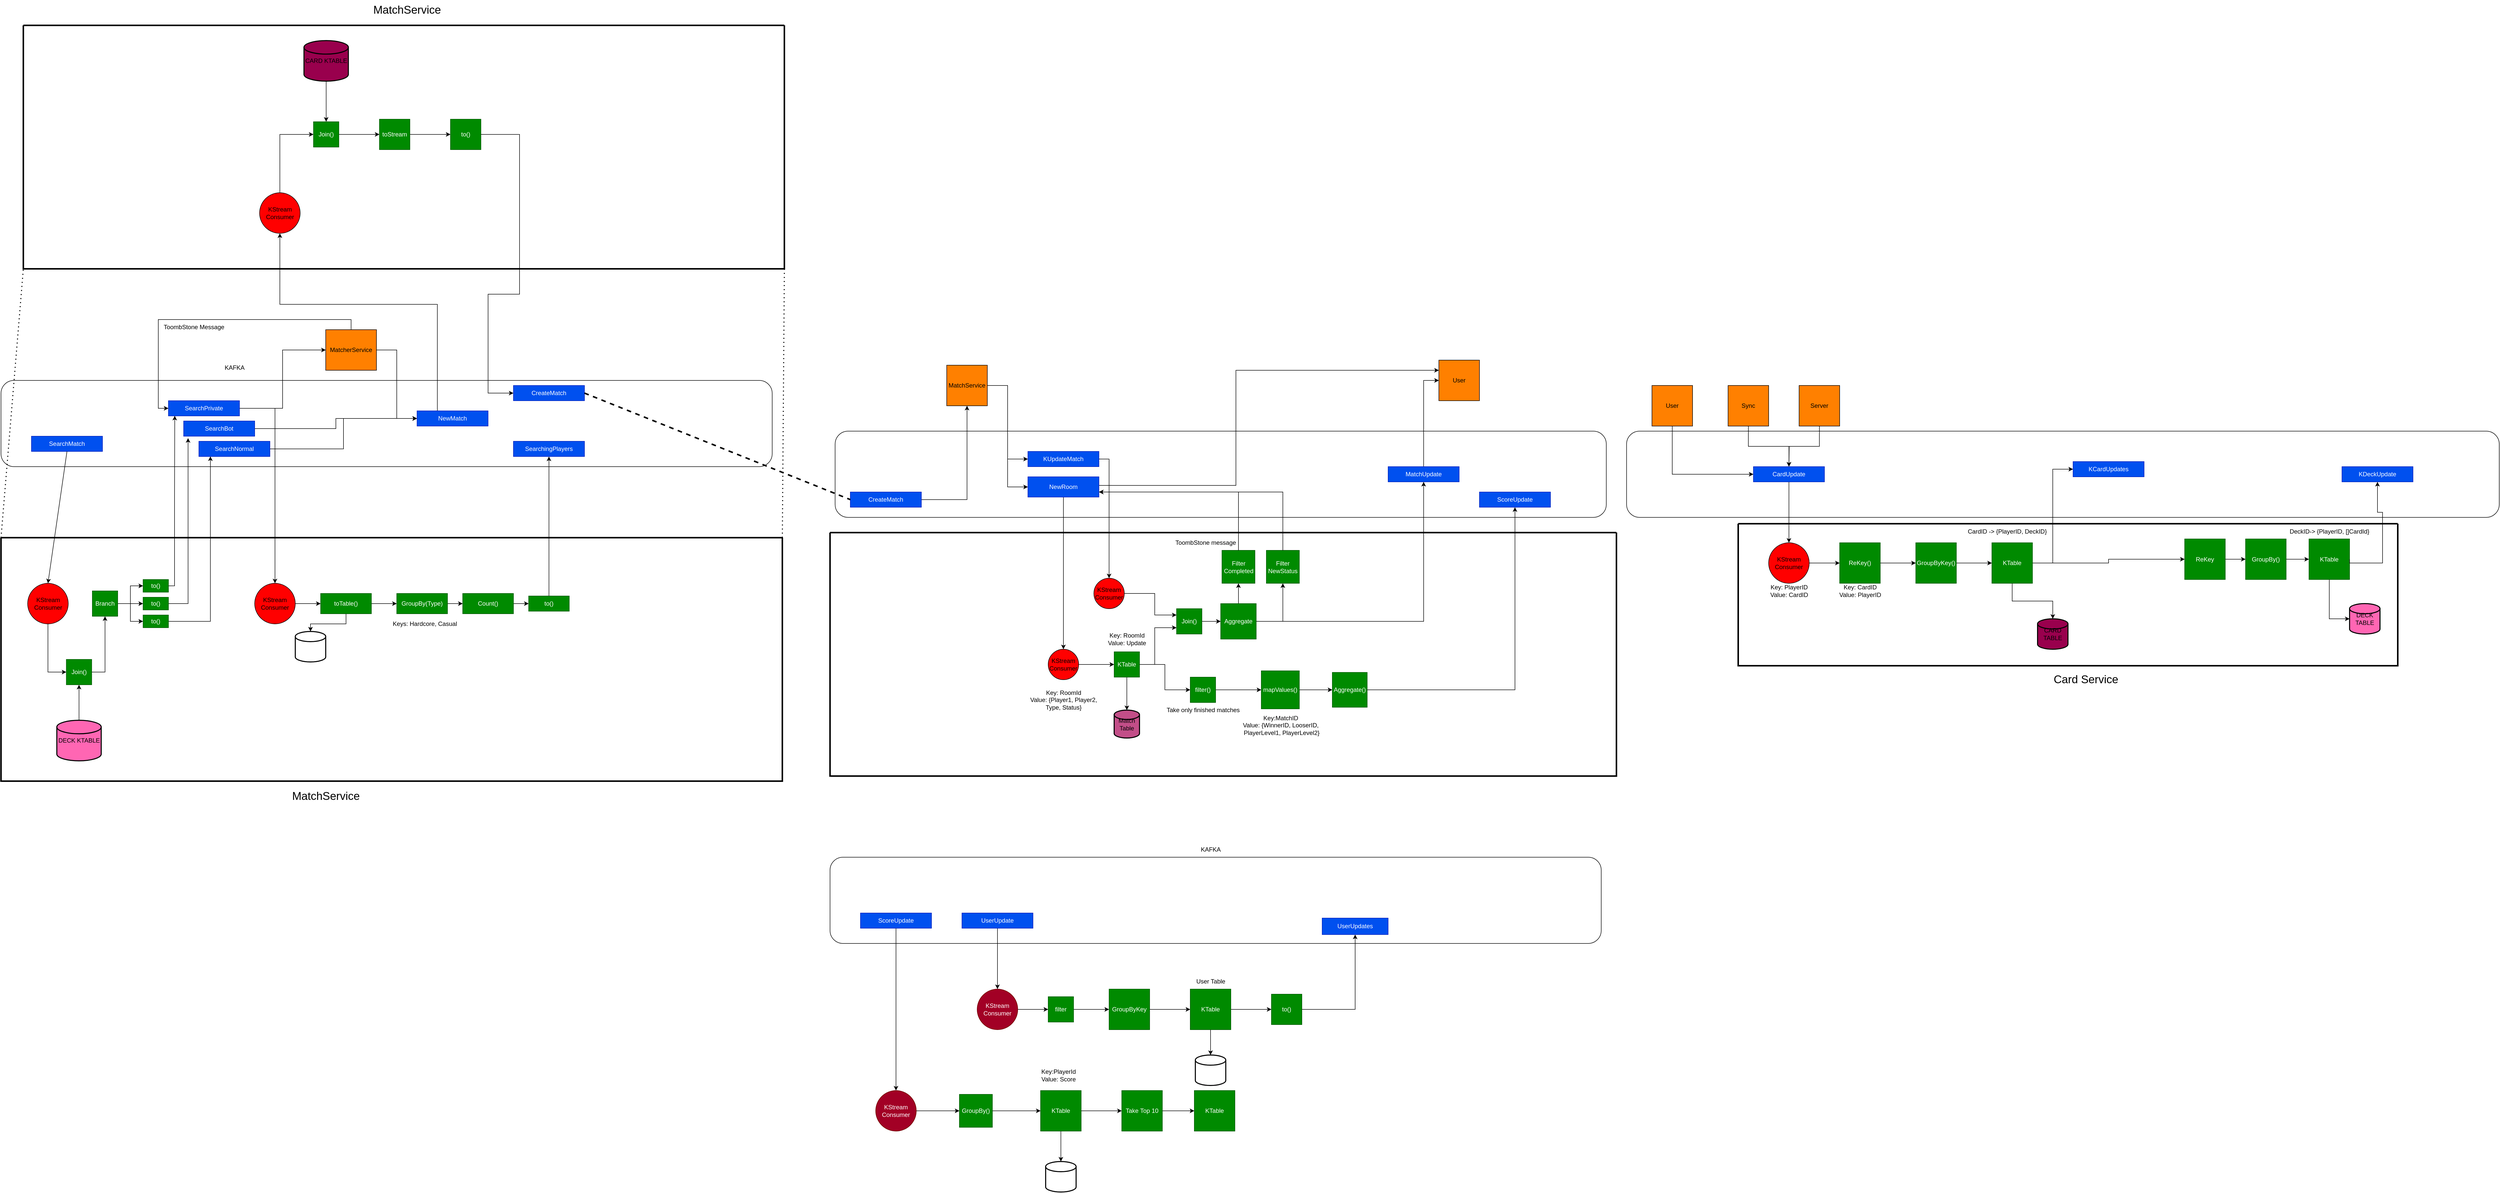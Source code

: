 <mxfile version="21.0.6" type="github">
  <diagram name="Pagina-1" id="jkMGYgcZss7tJJXc1dJc">
    <mxGraphModel dx="6271" dy="2682" grid="1" gridSize="10" guides="1" tooltips="1" connect="1" arrows="1" fold="1" page="1" pageScale="1" pageWidth="827" pageHeight="1169" math="0" shadow="0">
      <root>
        <mxCell id="0" />
        <mxCell id="1" parent="0" />
        <mxCell id="S80xQoVA_Cn7VEeKXndC-1" value="" style="rounded=1;whiteSpace=wrap;html=1;" vertex="1" parent="1">
          <mxGeometry x="-3194" y="30" width="1520" height="170" as="geometry" />
        </mxCell>
        <mxCell id="S80xQoVA_Cn7VEeKXndC-2" value="KAFKA" style="text;html=1;align=center;verticalAlign=middle;resizable=0;points=[];autosize=1;strokeColor=none;fillColor=none;" vertex="1" parent="1">
          <mxGeometry x="-2764" y="-10" width="60" height="30" as="geometry" />
        </mxCell>
        <mxCell id="S80xQoVA_Cn7VEeKXndC-200" style="edgeStyle=orthogonalEdgeStyle;rounded=0;orthogonalLoop=1;jettySize=auto;html=1;exitX=1;exitY=0.5;exitDx=0;exitDy=0;entryX=0;entryY=0.5;entryDx=0;entryDy=0;" edge="1" parent="1" source="S80xQoVA_Cn7VEeKXndC-3" target="S80xQoVA_Cn7VEeKXndC-198">
          <mxGeometry relative="1" as="geometry">
            <mxPoint x="-2414" y="120" as="targetPoint" />
          </mxGeometry>
        </mxCell>
        <mxCell id="S80xQoVA_Cn7VEeKXndC-3" value="SearchBot" style="rounded=0;whiteSpace=wrap;html=1;fillColor=#0050ef;fontColor=#ffffff;strokeColor=#001DBC;" vertex="1" parent="1">
          <mxGeometry x="-2834" y="110" width="140" height="30" as="geometry" />
        </mxCell>
        <mxCell id="S80xQoVA_Cn7VEeKXndC-185" style="edgeStyle=orthogonalEdgeStyle;rounded=0;orthogonalLoop=1;jettySize=auto;html=1;exitX=0.5;exitY=1;exitDx=0;exitDy=0;entryX=0;entryY=0.5;entryDx=0;entryDy=0;" edge="1" parent="1" source="S80xQoVA_Cn7VEeKXndC-5" target="S80xQoVA_Cn7VEeKXndC-184">
          <mxGeometry relative="1" as="geometry" />
        </mxCell>
        <mxCell id="S80xQoVA_Cn7VEeKXndC-5" value="KStream Consumer" style="ellipse;whiteSpace=wrap;html=1;aspect=fixed;fillColor=#FF0000;" vertex="1" parent="1">
          <mxGeometry x="-3141.5" y="430" width="80" height="80" as="geometry" />
        </mxCell>
        <mxCell id="S80xQoVA_Cn7VEeKXndC-20" style="edgeStyle=orthogonalEdgeStyle;rounded=0;orthogonalLoop=1;jettySize=auto;html=1;exitX=1;exitY=0.5;exitDx=0;exitDy=0;entryX=0;entryY=0.5;entryDx=0;entryDy=0;" edge="1" parent="1" source="S80xQoVA_Cn7VEeKXndC-7" target="S80xQoVA_Cn7VEeKXndC-18">
          <mxGeometry relative="1" as="geometry" />
        </mxCell>
        <mxCell id="S80xQoVA_Cn7VEeKXndC-21" style="edgeStyle=orthogonalEdgeStyle;rounded=0;orthogonalLoop=1;jettySize=auto;html=1;exitX=1;exitY=0.5;exitDx=0;exitDy=0;entryX=0;entryY=0.5;entryDx=0;entryDy=0;" edge="1" parent="1" source="S80xQoVA_Cn7VEeKXndC-7" target="S80xQoVA_Cn7VEeKXndC-19">
          <mxGeometry relative="1" as="geometry" />
        </mxCell>
        <mxCell id="S80xQoVA_Cn7VEeKXndC-22" style="edgeStyle=orthogonalEdgeStyle;rounded=0;orthogonalLoop=1;jettySize=auto;html=1;exitX=1;exitY=0.5;exitDx=0;exitDy=0;entryX=0;entryY=0.5;entryDx=0;entryDy=0;" edge="1" parent="1" source="S80xQoVA_Cn7VEeKXndC-7" target="S80xQoVA_Cn7VEeKXndC-16">
          <mxGeometry relative="1" as="geometry" />
        </mxCell>
        <mxCell id="S80xQoVA_Cn7VEeKXndC-7" value="Branch" style="whiteSpace=wrap;html=1;aspect=fixed;fillColor=#008a00;fontColor=#ffffff;strokeColor=#005700;" vertex="1" parent="1">
          <mxGeometry x="-3014" y="445" width="50" height="50" as="geometry" />
        </mxCell>
        <mxCell id="S80xQoVA_Cn7VEeKXndC-9" value="SearchMatch" style="rounded=0;whiteSpace=wrap;html=1;fillColor=#0050ef;fontColor=#ffffff;strokeColor=#001DBC;" vertex="1" parent="1">
          <mxGeometry x="-3134" y="140" width="140" height="30" as="geometry" />
        </mxCell>
        <mxCell id="S80xQoVA_Cn7VEeKXndC-28" style="edgeStyle=orthogonalEdgeStyle;rounded=0;orthogonalLoop=1;jettySize=auto;html=1;exitX=1;exitY=0.5;exitDx=0;exitDy=0;entryX=0.5;entryY=0;entryDx=0;entryDy=0;" edge="1" parent="1" source="S80xQoVA_Cn7VEeKXndC-11" target="S80xQoVA_Cn7VEeKXndC-27">
          <mxGeometry relative="1" as="geometry">
            <Array as="points">
              <mxPoint x="-2654" y="85" />
              <mxPoint x="-2654" y="415" />
            </Array>
          </mxGeometry>
        </mxCell>
        <mxCell id="S80xQoVA_Cn7VEeKXndC-35" style="edgeStyle=orthogonalEdgeStyle;rounded=0;orthogonalLoop=1;jettySize=auto;html=1;exitX=1;exitY=0.5;exitDx=0;exitDy=0;entryX=0;entryY=0.5;entryDx=0;entryDy=0;" edge="1" parent="1" source="S80xQoVA_Cn7VEeKXndC-11" target="S80xQoVA_Cn7VEeKXndC-34">
          <mxGeometry relative="1" as="geometry" />
        </mxCell>
        <mxCell id="S80xQoVA_Cn7VEeKXndC-11" value="SearchPrivate" style="rounded=0;whiteSpace=wrap;html=1;fillColor=#0050ef;fontColor=#ffffff;strokeColor=#001DBC;" vertex="1" parent="1">
          <mxGeometry x="-2864" y="70" width="140" height="30" as="geometry" />
        </mxCell>
        <mxCell id="S80xQoVA_Cn7VEeKXndC-13" value="" style="endArrow=classic;html=1;rounded=0;entryX=0.5;entryY=0;entryDx=0;entryDy=0;exitX=0.5;exitY=1;exitDx=0;exitDy=0;" edge="1" parent="1" source="S80xQoVA_Cn7VEeKXndC-9" target="S80xQoVA_Cn7VEeKXndC-5">
          <mxGeometry width="50" height="50" relative="1" as="geometry">
            <mxPoint x="-3184" y="320" as="sourcePoint" />
            <mxPoint x="-3134" y="270" as="targetPoint" />
          </mxGeometry>
        </mxCell>
        <mxCell id="S80xQoVA_Cn7VEeKXndC-26" style="edgeStyle=orthogonalEdgeStyle;rounded=0;orthogonalLoop=1;jettySize=auto;html=1;exitX=1;exitY=0.5;exitDx=0;exitDy=0;entryX=0.162;entryY=0.99;entryDx=0;entryDy=0;entryPerimeter=0;" edge="1" parent="1" source="S80xQoVA_Cn7VEeKXndC-16" target="S80xQoVA_Cn7VEeKXndC-23">
          <mxGeometry relative="1" as="geometry" />
        </mxCell>
        <mxCell id="S80xQoVA_Cn7VEeKXndC-16" value="to()" style="whiteSpace=wrap;html=1;fillColor=#008a00;fontColor=#ffffff;strokeColor=#005700;" vertex="1" parent="1">
          <mxGeometry x="-2914" y="492.5" width="50" height="25" as="geometry" />
        </mxCell>
        <mxCell id="S80xQoVA_Cn7VEeKXndC-25" style="edgeStyle=orthogonalEdgeStyle;rounded=0;orthogonalLoop=1;jettySize=auto;html=1;exitX=1;exitY=0.5;exitDx=0;exitDy=0;entryX=0.062;entryY=1.124;entryDx=0;entryDy=0;entryPerimeter=0;" edge="1" parent="1" source="S80xQoVA_Cn7VEeKXndC-18" target="S80xQoVA_Cn7VEeKXndC-3">
          <mxGeometry relative="1" as="geometry" />
        </mxCell>
        <mxCell id="S80xQoVA_Cn7VEeKXndC-18" value="to()" style="whiteSpace=wrap;html=1;fillColor=#008a00;fontColor=#ffffff;strokeColor=#005700;" vertex="1" parent="1">
          <mxGeometry x="-2914" y="457.5" width="50" height="25" as="geometry" />
        </mxCell>
        <mxCell id="S80xQoVA_Cn7VEeKXndC-24" style="edgeStyle=orthogonalEdgeStyle;rounded=0;orthogonalLoop=1;jettySize=auto;html=1;exitX=1;exitY=0.5;exitDx=0;exitDy=0;entryX=0.089;entryY=0.99;entryDx=0;entryDy=0;entryPerimeter=0;" edge="1" parent="1" source="S80xQoVA_Cn7VEeKXndC-19" target="S80xQoVA_Cn7VEeKXndC-11">
          <mxGeometry relative="1" as="geometry">
            <Array as="points">
              <mxPoint x="-2852" y="435" />
              <mxPoint x="-2852" y="261" />
            </Array>
          </mxGeometry>
        </mxCell>
        <mxCell id="S80xQoVA_Cn7VEeKXndC-19" value="to()" style="whiteSpace=wrap;html=1;fillColor=#008a00;fontColor=#ffffff;strokeColor=#005700;" vertex="1" parent="1">
          <mxGeometry x="-2914" y="422.5" width="50" height="25" as="geometry" />
        </mxCell>
        <mxCell id="S80xQoVA_Cn7VEeKXndC-202" style="edgeStyle=orthogonalEdgeStyle;rounded=0;orthogonalLoop=1;jettySize=auto;html=1;exitX=1;exitY=0.5;exitDx=0;exitDy=0;entryX=0;entryY=0.5;entryDx=0;entryDy=0;" edge="1" parent="1" source="S80xQoVA_Cn7VEeKXndC-23" target="S80xQoVA_Cn7VEeKXndC-198">
          <mxGeometry relative="1" as="geometry" />
        </mxCell>
        <mxCell id="S80xQoVA_Cn7VEeKXndC-23" value="SearchNormal" style="rounded=0;whiteSpace=wrap;html=1;fillColor=#0050ef;fontColor=#ffffff;strokeColor=#001DBC;" vertex="1" parent="1">
          <mxGeometry x="-2804" y="150" width="140" height="30" as="geometry" />
        </mxCell>
        <mxCell id="S80xQoVA_Cn7VEeKXndC-30" value="" style="edgeStyle=orthogonalEdgeStyle;rounded=0;orthogonalLoop=1;jettySize=auto;html=1;" edge="1" parent="1" source="S80xQoVA_Cn7VEeKXndC-27" target="S80xQoVA_Cn7VEeKXndC-29">
          <mxGeometry relative="1" as="geometry" />
        </mxCell>
        <mxCell id="S80xQoVA_Cn7VEeKXndC-27" value="KStream Consumer" style="ellipse;whiteSpace=wrap;html=1;aspect=fixed;fillColor=#FF0000;" vertex="1" parent="1">
          <mxGeometry x="-2694" y="430" width="80" height="80" as="geometry" />
        </mxCell>
        <mxCell id="S80xQoVA_Cn7VEeKXndC-32" style="edgeStyle=orthogonalEdgeStyle;rounded=0;orthogonalLoop=1;jettySize=auto;html=1;exitX=0.5;exitY=1;exitDx=0;exitDy=0;entryX=0.5;entryY=0;entryDx=0;entryDy=0;entryPerimeter=0;" edge="1" parent="1" source="S80xQoVA_Cn7VEeKXndC-29" target="S80xQoVA_Cn7VEeKXndC-31">
          <mxGeometry relative="1" as="geometry" />
        </mxCell>
        <mxCell id="S80xQoVA_Cn7VEeKXndC-38" style="edgeStyle=orthogonalEdgeStyle;rounded=0;orthogonalLoop=1;jettySize=auto;html=1;exitX=1;exitY=0.5;exitDx=0;exitDy=0;entryX=0;entryY=0.5;entryDx=0;entryDy=0;" edge="1" parent="1" source="S80xQoVA_Cn7VEeKXndC-29" target="S80xQoVA_Cn7VEeKXndC-39">
          <mxGeometry relative="1" as="geometry">
            <mxPoint x="-2414" y="470" as="targetPoint" />
          </mxGeometry>
        </mxCell>
        <mxCell id="S80xQoVA_Cn7VEeKXndC-29" value="toTable()" style="whiteSpace=wrap;html=1;fillColor=#008a00;fontColor=#ffffff;strokeColor=#005700;" vertex="1" parent="1">
          <mxGeometry x="-2564" y="450" width="100" height="40" as="geometry" />
        </mxCell>
        <mxCell id="S80xQoVA_Cn7VEeKXndC-36" style="edgeStyle=orthogonalEdgeStyle;rounded=0;orthogonalLoop=1;jettySize=auto;html=1;exitX=0.5;exitY=0;exitDx=0;exitDy=0;entryX=0;entryY=0.5;entryDx=0;entryDy=0;" edge="1" parent="1" source="S80xQoVA_Cn7VEeKXndC-34" target="S80xQoVA_Cn7VEeKXndC-11">
          <mxGeometry relative="1" as="geometry" />
        </mxCell>
        <mxCell id="S80xQoVA_Cn7VEeKXndC-199" style="edgeStyle=orthogonalEdgeStyle;rounded=0;orthogonalLoop=1;jettySize=auto;html=1;exitX=1;exitY=0.5;exitDx=0;exitDy=0;entryX=0;entryY=0.5;entryDx=0;entryDy=0;" edge="1" parent="1" source="S80xQoVA_Cn7VEeKXndC-34" target="S80xQoVA_Cn7VEeKXndC-198">
          <mxGeometry relative="1" as="geometry" />
        </mxCell>
        <mxCell id="S80xQoVA_Cn7VEeKXndC-34" value="MatcherService" style="rounded=0;whiteSpace=wrap;html=1;fillColor=#FF8000;" vertex="1" parent="1">
          <mxGeometry x="-2554" y="-70" width="100" height="80" as="geometry" />
        </mxCell>
        <mxCell id="S80xQoVA_Cn7VEeKXndC-37" value="ToombStone Message" style="text;html=1;align=center;verticalAlign=middle;resizable=0;points=[];autosize=1;strokeColor=none;fillColor=none;" vertex="1" parent="1">
          <mxGeometry x="-2884" y="-90" width="140" height="30" as="geometry" />
        </mxCell>
        <mxCell id="S80xQoVA_Cn7VEeKXndC-41" style="edgeStyle=orthogonalEdgeStyle;rounded=0;orthogonalLoop=1;jettySize=auto;html=1;exitX=1;exitY=0.5;exitDx=0;exitDy=0;entryX=0;entryY=0.5;entryDx=0;entryDy=0;" edge="1" parent="1" source="S80xQoVA_Cn7VEeKXndC-39" target="S80xQoVA_Cn7VEeKXndC-40">
          <mxGeometry relative="1" as="geometry" />
        </mxCell>
        <mxCell id="S80xQoVA_Cn7VEeKXndC-39" value="GroupBy(Type)" style="rounded=0;whiteSpace=wrap;html=1;fillColor=#008a00;fontColor=#ffffff;strokeColor=#005700;" vertex="1" parent="1">
          <mxGeometry x="-2414" y="450" width="100" height="40" as="geometry" />
        </mxCell>
        <mxCell id="S80xQoVA_Cn7VEeKXndC-42" style="edgeStyle=orthogonalEdgeStyle;rounded=0;orthogonalLoop=1;jettySize=auto;html=1;exitX=1;exitY=0.5;exitDx=0;exitDy=0;entryX=0;entryY=0.5;entryDx=0;entryDy=0;" edge="1" parent="1" source="S80xQoVA_Cn7VEeKXndC-40" target="S80xQoVA_Cn7VEeKXndC-43">
          <mxGeometry relative="1" as="geometry">
            <mxPoint x="-2154" y="470" as="targetPoint" />
          </mxGeometry>
        </mxCell>
        <mxCell id="S80xQoVA_Cn7VEeKXndC-40" value="Count()" style="rounded=0;whiteSpace=wrap;html=1;fillColor=#008a00;fontColor=#ffffff;strokeColor=#005700;" vertex="1" parent="1">
          <mxGeometry x="-2284" y="450" width="100" height="40" as="geometry" />
        </mxCell>
        <mxCell id="S80xQoVA_Cn7VEeKXndC-46" style="edgeStyle=orthogonalEdgeStyle;rounded=0;orthogonalLoop=1;jettySize=auto;html=1;exitX=0.5;exitY=0;exitDx=0;exitDy=0;entryX=0.5;entryY=1;entryDx=0;entryDy=0;" edge="1" parent="1" source="S80xQoVA_Cn7VEeKXndC-43" target="S80xQoVA_Cn7VEeKXndC-44">
          <mxGeometry relative="1" as="geometry" />
        </mxCell>
        <mxCell id="S80xQoVA_Cn7VEeKXndC-43" value="to()" style="rounded=0;whiteSpace=wrap;html=1;fillColor=#008a00;fontColor=#ffffff;strokeColor=#005700;" vertex="1" parent="1">
          <mxGeometry x="-2154" y="455" width="80" height="30" as="geometry" />
        </mxCell>
        <mxCell id="S80xQoVA_Cn7VEeKXndC-44" value="SearchingPlayers" style="rounded=0;whiteSpace=wrap;html=1;fillColor=#0050ef;fontColor=#ffffff;strokeColor=#001DBC;" vertex="1" parent="1">
          <mxGeometry x="-2184" y="150" width="140" height="30" as="geometry" />
        </mxCell>
        <mxCell id="S80xQoVA_Cn7VEeKXndC-45" value="Keys: Hardcore, Casual" style="text;html=1;align=center;verticalAlign=middle;resizable=0;points=[];autosize=1;strokeColor=none;fillColor=none;" vertex="1" parent="1">
          <mxGeometry x="-2434" y="495" width="150" height="30" as="geometry" />
        </mxCell>
        <mxCell id="S80xQoVA_Cn7VEeKXndC-47" value="" style="rounded=1;whiteSpace=wrap;html=1;" vertex="1" parent="1">
          <mxGeometry x="-1560" y="970" width="1520" height="170" as="geometry" />
        </mxCell>
        <mxCell id="S80xQoVA_Cn7VEeKXndC-48" value="KAFKA" style="text;html=1;align=center;verticalAlign=middle;resizable=0;points=[];autosize=1;strokeColor=none;fillColor=none;" vertex="1" parent="1">
          <mxGeometry x="-840" y="940" width="60" height="30" as="geometry" />
        </mxCell>
        <mxCell id="S80xQoVA_Cn7VEeKXndC-52" style="edgeStyle=orthogonalEdgeStyle;rounded=0;orthogonalLoop=1;jettySize=auto;html=1;exitX=0.5;exitY=1;exitDx=0;exitDy=0;entryX=0.5;entryY=0;entryDx=0;entryDy=0;" edge="1" parent="1" source="S80xQoVA_Cn7VEeKXndC-50" target="S80xQoVA_Cn7VEeKXndC-51">
          <mxGeometry relative="1" as="geometry" />
        </mxCell>
        <mxCell id="S80xQoVA_Cn7VEeKXndC-50" value="UserUpdate" style="rounded=0;whiteSpace=wrap;html=1;fillColor=#0050ef;fontColor=#ffffff;strokeColor=#001DBC;" vertex="1" parent="1">
          <mxGeometry x="-1300" y="1080" width="140" height="30" as="geometry" />
        </mxCell>
        <mxCell id="S80xQoVA_Cn7VEeKXndC-54" style="edgeStyle=orthogonalEdgeStyle;rounded=0;orthogonalLoop=1;jettySize=auto;html=1;exitX=1;exitY=0.5;exitDx=0;exitDy=0;" edge="1" parent="1" source="S80xQoVA_Cn7VEeKXndC-51" target="S80xQoVA_Cn7VEeKXndC-53">
          <mxGeometry relative="1" as="geometry" />
        </mxCell>
        <mxCell id="S80xQoVA_Cn7VEeKXndC-51" value="KStream Consumer" style="ellipse;whiteSpace=wrap;html=1;aspect=fixed;fillColor=#a20025;fontColor=#ffffff;strokeColor=#6F0000;" vertex="1" parent="1">
          <mxGeometry x="-1270" y="1230" width="80" height="80" as="geometry" />
        </mxCell>
        <mxCell id="S80xQoVA_Cn7VEeKXndC-79" style="edgeStyle=orthogonalEdgeStyle;rounded=0;orthogonalLoop=1;jettySize=auto;html=1;exitX=1;exitY=0.5;exitDx=0;exitDy=0;entryX=0;entryY=0.5;entryDx=0;entryDy=0;" edge="1" parent="1" source="S80xQoVA_Cn7VEeKXndC-53" target="S80xQoVA_Cn7VEeKXndC-78">
          <mxGeometry relative="1" as="geometry" />
        </mxCell>
        <mxCell id="S80xQoVA_Cn7VEeKXndC-53" value="filter" style="whiteSpace=wrap;html=1;aspect=fixed;fillColor=#008a00;fontColor=#ffffff;strokeColor=#005700;" vertex="1" parent="1">
          <mxGeometry x="-1130" y="1245" width="50" height="50" as="geometry" />
        </mxCell>
        <mxCell id="S80xQoVA_Cn7VEeKXndC-82" style="edgeStyle=orthogonalEdgeStyle;rounded=0;orthogonalLoop=1;jettySize=auto;html=1;exitX=0.5;exitY=1;exitDx=0;exitDy=0;entryX=0.5;entryY=0;entryDx=0;entryDy=0;entryPerimeter=0;" edge="1" parent="1" source="S80xQoVA_Cn7VEeKXndC-76" target="S80xQoVA_Cn7VEeKXndC-81">
          <mxGeometry relative="1" as="geometry" />
        </mxCell>
        <mxCell id="S80xQoVA_Cn7VEeKXndC-86" value="" style="edgeStyle=orthogonalEdgeStyle;rounded=0;orthogonalLoop=1;jettySize=auto;html=1;" edge="1" parent="1" source="S80xQoVA_Cn7VEeKXndC-76" target="S80xQoVA_Cn7VEeKXndC-85">
          <mxGeometry relative="1" as="geometry" />
        </mxCell>
        <mxCell id="S80xQoVA_Cn7VEeKXndC-76" value="KTable" style="whiteSpace=wrap;html=1;aspect=fixed;fillColor=#008a00;fontColor=#ffffff;strokeColor=#005700;" vertex="1" parent="1">
          <mxGeometry x="-850" y="1230" width="80" height="80" as="geometry" />
        </mxCell>
        <mxCell id="S80xQoVA_Cn7VEeKXndC-77" value="User Table" style="text;html=1;align=center;verticalAlign=middle;resizable=0;points=[];autosize=1;strokeColor=none;fillColor=none;" vertex="1" parent="1">
          <mxGeometry x="-850" y="1200" width="80" height="30" as="geometry" />
        </mxCell>
        <mxCell id="S80xQoVA_Cn7VEeKXndC-80" style="edgeStyle=orthogonalEdgeStyle;rounded=0;orthogonalLoop=1;jettySize=auto;html=1;exitX=1;exitY=0.5;exitDx=0;exitDy=0;entryX=0;entryY=0.5;entryDx=0;entryDy=0;" edge="1" parent="1" source="S80xQoVA_Cn7VEeKXndC-78" target="S80xQoVA_Cn7VEeKXndC-76">
          <mxGeometry relative="1" as="geometry" />
        </mxCell>
        <mxCell id="S80xQoVA_Cn7VEeKXndC-78" value="GroupByKey" style="whiteSpace=wrap;html=1;aspect=fixed;fillColor=#008a00;fontColor=#ffffff;strokeColor=#005700;" vertex="1" parent="1">
          <mxGeometry x="-1010" y="1230" width="80" height="80" as="geometry" />
        </mxCell>
        <mxCell id="S80xQoVA_Cn7VEeKXndC-81" value="" style="strokeWidth=2;html=1;shape=mxgraph.flowchart.database;whiteSpace=wrap;" vertex="1" parent="1">
          <mxGeometry x="-840" y="1360" width="60" height="60" as="geometry" />
        </mxCell>
        <mxCell id="S80xQoVA_Cn7VEeKXndC-89" value="" style="edgeStyle=orthogonalEdgeStyle;rounded=0;orthogonalLoop=1;jettySize=auto;html=1;" edge="1" parent="1" source="S80xQoVA_Cn7VEeKXndC-85" target="S80xQoVA_Cn7VEeKXndC-88">
          <mxGeometry relative="1" as="geometry" />
        </mxCell>
        <mxCell id="S80xQoVA_Cn7VEeKXndC-85" value="to()" style="whiteSpace=wrap;html=1;aspect=fixed;fillColor=#008a00;fontColor=#ffffff;strokeColor=#005700;" vertex="1" parent="1">
          <mxGeometry x="-690" y="1240" width="60" height="60" as="geometry" />
        </mxCell>
        <mxCell id="S80xQoVA_Cn7VEeKXndC-88" value="UserUpdates" style="whiteSpace=wrap;html=1;fillColor=#0050ef;fontColor=#ffffff;strokeColor=#001DBC;" vertex="1" parent="1">
          <mxGeometry x="-590" y="1090" width="130" height="32.5" as="geometry" />
        </mxCell>
        <mxCell id="S80xQoVA_Cn7VEeKXndC-90" value="" style="rounded=1;whiteSpace=wrap;html=1;" vertex="1" parent="1">
          <mxGeometry x="10" y="130" width="1720" height="170" as="geometry" />
        </mxCell>
        <mxCell id="S80xQoVA_Cn7VEeKXndC-136" style="edgeStyle=orthogonalEdgeStyle;rounded=0;orthogonalLoop=1;jettySize=auto;html=1;exitX=0.5;exitY=1;exitDx=0;exitDy=0;entryX=0.5;entryY=0;entryDx=0;entryDy=0;" edge="1" parent="1" source="S80xQoVA_Cn7VEeKXndC-130" target="S80xQoVA_Cn7VEeKXndC-135">
          <mxGeometry relative="1" as="geometry" />
        </mxCell>
        <mxCell id="S80xQoVA_Cn7VEeKXndC-130" value="CardUpdate" style="rounded=0;whiteSpace=wrap;html=1;fillColor=#0050ef;fontColor=#ffffff;strokeColor=#001DBC;" vertex="1" parent="1">
          <mxGeometry x="260" y="200" width="140" height="30" as="geometry" />
        </mxCell>
        <mxCell id="S80xQoVA_Cn7VEeKXndC-133" style="edgeStyle=orthogonalEdgeStyle;rounded=0;orthogonalLoop=1;jettySize=auto;html=1;exitX=0.5;exitY=1;exitDx=0;exitDy=0;" edge="1" parent="1" source="S80xQoVA_Cn7VEeKXndC-131" target="S80xQoVA_Cn7VEeKXndC-130">
          <mxGeometry relative="1" as="geometry" />
        </mxCell>
        <mxCell id="S80xQoVA_Cn7VEeKXndC-131" value="Sync" style="whiteSpace=wrap;html=1;aspect=fixed;fillColor=#FF8000;" vertex="1" parent="1">
          <mxGeometry x="210" y="40" width="80" height="80" as="geometry" />
        </mxCell>
        <mxCell id="S80xQoVA_Cn7VEeKXndC-134" style="edgeStyle=orthogonalEdgeStyle;rounded=0;orthogonalLoop=1;jettySize=auto;html=1;exitX=0.5;exitY=1;exitDx=0;exitDy=0;" edge="1" parent="1" source="S80xQoVA_Cn7VEeKXndC-132">
          <mxGeometry relative="1" as="geometry">
            <mxPoint x="330" y="200" as="targetPoint" />
          </mxGeometry>
        </mxCell>
        <mxCell id="S80xQoVA_Cn7VEeKXndC-132" value="Server" style="whiteSpace=wrap;html=1;aspect=fixed;fillColor=#FF8000;" vertex="1" parent="1">
          <mxGeometry x="350" y="40" width="80" height="80" as="geometry" />
        </mxCell>
        <mxCell id="S80xQoVA_Cn7VEeKXndC-146" style="edgeStyle=orthogonalEdgeStyle;rounded=0;orthogonalLoop=1;jettySize=auto;html=1;exitX=1;exitY=0.5;exitDx=0;exitDy=0;entryX=0;entryY=0.5;entryDx=0;entryDy=0;" edge="1" parent="1" source="S80xQoVA_Cn7VEeKXndC-135" target="S80xQoVA_Cn7VEeKXndC-145">
          <mxGeometry relative="1" as="geometry" />
        </mxCell>
        <mxCell id="S80xQoVA_Cn7VEeKXndC-135" value="KStream Consumer" style="ellipse;whiteSpace=wrap;html=1;aspect=fixed;fillColor=#FF0000;" vertex="1" parent="1">
          <mxGeometry x="290" y="350" width="80" height="80" as="geometry" />
        </mxCell>
        <mxCell id="S80xQoVA_Cn7VEeKXndC-157" style="edgeStyle=orthogonalEdgeStyle;rounded=0;orthogonalLoop=1;jettySize=auto;html=1;exitX=1;exitY=0.5;exitDx=0;exitDy=0;entryX=0;entryY=0.5;entryDx=0;entryDy=0;" edge="1" parent="1" source="S80xQoVA_Cn7VEeKXndC-137" target="S80xQoVA_Cn7VEeKXndC-142">
          <mxGeometry relative="1" as="geometry" />
        </mxCell>
        <mxCell id="S80xQoVA_Cn7VEeKXndC-137" value="GroupByKey()" style="whiteSpace=wrap;html=1;aspect=fixed;fillColor=#008a00;fontColor=#ffffff;strokeColor=#005700;" vertex="1" parent="1">
          <mxGeometry x="580" y="350" width="80" height="80" as="geometry" />
        </mxCell>
        <mxCell id="S80xQoVA_Cn7VEeKXndC-150" style="edgeStyle=orthogonalEdgeStyle;rounded=0;orthogonalLoop=1;jettySize=auto;html=1;exitX=0.5;exitY=1;exitDx=0;exitDy=0;entryX=0.5;entryY=0;entryDx=0;entryDy=0;entryPerimeter=0;" edge="1" parent="1" source="S80xQoVA_Cn7VEeKXndC-142" target="S80xQoVA_Cn7VEeKXndC-149">
          <mxGeometry relative="1" as="geometry" />
        </mxCell>
        <mxCell id="S80xQoVA_Cn7VEeKXndC-218" value="" style="edgeStyle=orthogonalEdgeStyle;rounded=0;orthogonalLoop=1;jettySize=auto;html=1;" edge="1" parent="1" source="S80xQoVA_Cn7VEeKXndC-142" target="S80xQoVA_Cn7VEeKXndC-217">
          <mxGeometry relative="1" as="geometry" />
        </mxCell>
        <mxCell id="S80xQoVA_Cn7VEeKXndC-224" style="edgeStyle=orthogonalEdgeStyle;rounded=0;orthogonalLoop=1;jettySize=auto;html=1;exitX=1;exitY=0.5;exitDx=0;exitDy=0;" edge="1" parent="1" source="S80xQoVA_Cn7VEeKXndC-142" target="S80xQoVA_Cn7VEeKXndC-177">
          <mxGeometry relative="1" as="geometry">
            <Array as="points">
              <mxPoint x="850" y="390" />
              <mxPoint x="850" y="205" />
            </Array>
          </mxGeometry>
        </mxCell>
        <mxCell id="S80xQoVA_Cn7VEeKXndC-142" value="KTable" style="whiteSpace=wrap;html=1;aspect=fixed;fillColor=#008a00;fontColor=#ffffff;strokeColor=#005700;" vertex="1" parent="1">
          <mxGeometry x="730" y="350" width="80" height="80" as="geometry" />
        </mxCell>
        <mxCell id="S80xQoVA_Cn7VEeKXndC-147" style="edgeStyle=orthogonalEdgeStyle;rounded=0;orthogonalLoop=1;jettySize=auto;html=1;exitX=1;exitY=0.5;exitDx=0;exitDy=0;entryX=0;entryY=0.5;entryDx=0;entryDy=0;" edge="1" parent="1" source="S80xQoVA_Cn7VEeKXndC-145" target="S80xQoVA_Cn7VEeKXndC-137">
          <mxGeometry relative="1" as="geometry" />
        </mxCell>
        <mxCell id="S80xQoVA_Cn7VEeKXndC-145" value="ReKey()" style="whiteSpace=wrap;html=1;aspect=fixed;fillColor=#008a00;fontColor=#ffffff;strokeColor=#005700;" vertex="1" parent="1">
          <mxGeometry x="430" y="350" width="80" height="80" as="geometry" />
        </mxCell>
        <mxCell id="S80xQoVA_Cn7VEeKXndC-148" value="Key: CardID&lt;br&gt;Value: PlayerID" style="text;html=1;align=center;verticalAlign=middle;resizable=0;points=[];autosize=1;strokeColor=none;fillColor=none;" vertex="1" parent="1">
          <mxGeometry x="415" y="425" width="110" height="40" as="geometry" />
        </mxCell>
        <mxCell id="S80xQoVA_Cn7VEeKXndC-228" style="edgeStyle=orthogonalEdgeStyle;rounded=0;orthogonalLoop=1;jettySize=auto;html=1;exitX=0.5;exitY=1;exitDx=0;exitDy=0;entryX=0;entryY=0.5;entryDx=0;entryDy=0;" edge="1" parent="1" source="S80xQoVA_Cn7VEeKXndC-151" target="S80xQoVA_Cn7VEeKXndC-130">
          <mxGeometry relative="1" as="geometry" />
        </mxCell>
        <mxCell id="S80xQoVA_Cn7VEeKXndC-151" value="User" style="whiteSpace=wrap;html=1;aspect=fixed;fillColor=#FF8000;" vertex="1" parent="1">
          <mxGeometry x="60" y="40" width="80" height="80" as="geometry" />
        </mxCell>
        <mxCell id="S80xQoVA_Cn7VEeKXndC-153" value="Key: PlayerID&lt;br&gt;Value: CardID" style="text;html=1;align=center;verticalAlign=middle;resizable=0;points=[];autosize=1;strokeColor=none;fillColor=none;" vertex="1" parent="1">
          <mxGeometry x="280" y="425" width="100" height="40" as="geometry" />
        </mxCell>
        <mxCell id="S80xQoVA_Cn7VEeKXndC-177" value="KCardUpdates" style="rounded=0;whiteSpace=wrap;html=1;fillColor=#0050ef;fontColor=#ffffff;strokeColor=#001DBC;" vertex="1" parent="1">
          <mxGeometry x="890" y="190" width="140" height="30" as="geometry" />
        </mxCell>
        <mxCell id="S80xQoVA_Cn7VEeKXndC-179" value="KDeckUpdate" style="rounded=0;whiteSpace=wrap;html=1;fillColor=#0050ef;fontColor=#ffffff;strokeColor=#001DBC;" vertex="1" parent="1">
          <mxGeometry x="1420" y="200" width="140" height="30" as="geometry" />
        </mxCell>
        <mxCell id="S80xQoVA_Cn7VEeKXndC-181" value="" style="swimlane;startSize=0;strokeWidth=3;" vertex="1" parent="1">
          <mxGeometry x="230" y="312.5" width="1300" height="280" as="geometry" />
        </mxCell>
        <mxCell id="S80xQoVA_Cn7VEeKXndC-220" value="" style="edgeStyle=orthogonalEdgeStyle;rounded=0;orthogonalLoop=1;jettySize=auto;html=1;" edge="1" parent="S80xQoVA_Cn7VEeKXndC-181" source="S80xQoVA_Cn7VEeKXndC-217" target="S80xQoVA_Cn7VEeKXndC-219">
          <mxGeometry relative="1" as="geometry" />
        </mxCell>
        <mxCell id="S80xQoVA_Cn7VEeKXndC-217" value="ReKey" style="whiteSpace=wrap;html=1;aspect=fixed;fillColor=#008a00;fontColor=#ffffff;strokeColor=#005700;" vertex="1" parent="S80xQoVA_Cn7VEeKXndC-181">
          <mxGeometry x="880" y="30" width="80" height="80" as="geometry" />
        </mxCell>
        <mxCell id="S80xQoVA_Cn7VEeKXndC-222" style="edgeStyle=orthogonalEdgeStyle;rounded=0;orthogonalLoop=1;jettySize=auto;html=1;exitX=1;exitY=0.5;exitDx=0;exitDy=0;entryX=0;entryY=0.5;entryDx=0;entryDy=0;" edge="1" parent="S80xQoVA_Cn7VEeKXndC-181" source="S80xQoVA_Cn7VEeKXndC-219" target="S80xQoVA_Cn7VEeKXndC-221">
          <mxGeometry relative="1" as="geometry" />
        </mxCell>
        <mxCell id="S80xQoVA_Cn7VEeKXndC-219" value="GroupBy()" style="whiteSpace=wrap;html=1;aspect=fixed;fillColor=#008a00;fontColor=#ffffff;strokeColor=#005700;" vertex="1" parent="S80xQoVA_Cn7VEeKXndC-181">
          <mxGeometry x="1000" y="30" width="80" height="80" as="geometry" />
        </mxCell>
        <mxCell id="S80xQoVA_Cn7VEeKXndC-227" style="edgeStyle=orthogonalEdgeStyle;rounded=0;orthogonalLoop=1;jettySize=auto;html=1;exitX=0.5;exitY=1;exitDx=0;exitDy=0;entryX=0;entryY=0.5;entryDx=0;entryDy=0;entryPerimeter=0;" edge="1" parent="S80xQoVA_Cn7VEeKXndC-181" source="S80xQoVA_Cn7VEeKXndC-221" target="S80xQoVA_Cn7VEeKXndC-226">
          <mxGeometry relative="1" as="geometry" />
        </mxCell>
        <mxCell id="S80xQoVA_Cn7VEeKXndC-221" value="KTable" style="whiteSpace=wrap;html=1;aspect=fixed;fillColor=#008a00;fontColor=#ffffff;strokeColor=#005700;" vertex="1" parent="S80xQoVA_Cn7VEeKXndC-181">
          <mxGeometry x="1125" y="30" width="80" height="80" as="geometry" />
        </mxCell>
        <mxCell id="S80xQoVA_Cn7VEeKXndC-223" value="DeckID-&amp;gt; {PlayerID, []CardId}" style="text;html=1;align=center;verticalAlign=middle;resizable=0;points=[];autosize=1;strokeColor=none;fillColor=none;" vertex="1" parent="S80xQoVA_Cn7VEeKXndC-181">
          <mxGeometry x="1075" width="180" height="30" as="geometry" />
        </mxCell>
        <mxCell id="S80xQoVA_Cn7VEeKXndC-144" value="CardID -&amp;gt; {PlayerID, DeckID}" style="text;html=1;align=center;verticalAlign=middle;resizable=0;points=[];autosize=1;strokeColor=none;fillColor=none;" vertex="1" parent="S80xQoVA_Cn7VEeKXndC-181">
          <mxGeometry x="440" width="180" height="30" as="geometry" />
        </mxCell>
        <mxCell id="S80xQoVA_Cn7VEeKXndC-226" value="DECK TABLE" style="strokeWidth=2;html=1;shape=mxgraph.flowchart.database;whiteSpace=wrap;fillColor=#FF66B3;" vertex="1" parent="S80xQoVA_Cn7VEeKXndC-181">
          <mxGeometry x="1205" y="157.5" width="60" height="60" as="geometry" />
        </mxCell>
        <mxCell id="S80xQoVA_Cn7VEeKXndC-149" value="CARD TABLE" style="strokeWidth=2;html=1;shape=mxgraph.flowchart.database;whiteSpace=wrap;fillColor=#99004D;" vertex="1" parent="S80xQoVA_Cn7VEeKXndC-181">
          <mxGeometry x="590" y="187.5" width="60" height="60" as="geometry" />
        </mxCell>
        <mxCell id="S80xQoVA_Cn7VEeKXndC-182" value="Card Service" style="text;html=1;align=center;verticalAlign=middle;resizable=0;points=[];autosize=1;strokeColor=none;fillColor=none;strokeWidth=3;fontSize=22;" vertex="1" parent="1">
          <mxGeometry x="840" y="600" width="150" height="40" as="geometry" />
        </mxCell>
        <mxCell id="S80xQoVA_Cn7VEeKXndC-186" style="edgeStyle=orthogonalEdgeStyle;rounded=0;orthogonalLoop=1;jettySize=auto;html=1;exitX=0.5;exitY=0;exitDx=0;exitDy=0;exitPerimeter=0;entryX=0.5;entryY=1;entryDx=0;entryDy=0;" edge="1" parent="1" source="S80xQoVA_Cn7VEeKXndC-183" target="S80xQoVA_Cn7VEeKXndC-184">
          <mxGeometry relative="1" as="geometry" />
        </mxCell>
        <mxCell id="S80xQoVA_Cn7VEeKXndC-183" value="DECK KTABLE" style="strokeWidth=2;html=1;shape=mxgraph.flowchart.database;whiteSpace=wrap;fillColor=#FF66B3;" vertex="1" parent="1">
          <mxGeometry x="-3084" y="700" width="87.5" height="80" as="geometry" />
        </mxCell>
        <mxCell id="S80xQoVA_Cn7VEeKXndC-229" style="edgeStyle=orthogonalEdgeStyle;rounded=0;orthogonalLoop=1;jettySize=auto;html=1;exitX=1;exitY=0.5;exitDx=0;exitDy=0;entryX=0.5;entryY=1;entryDx=0;entryDy=0;" edge="1" parent="1" source="S80xQoVA_Cn7VEeKXndC-184" target="S80xQoVA_Cn7VEeKXndC-7">
          <mxGeometry relative="1" as="geometry" />
        </mxCell>
        <mxCell id="S80xQoVA_Cn7VEeKXndC-184" value="Join()" style="whiteSpace=wrap;html=1;aspect=fixed;fillColor=#008a00;fontColor=#ffffff;strokeColor=#005700;" vertex="1" parent="1">
          <mxGeometry x="-3065.25" y="580" width="50" height="50" as="geometry" />
        </mxCell>
        <mxCell id="S80xQoVA_Cn7VEeKXndC-191" value="" style="swimlane;startSize=0;fontSize=12;strokeWidth=3;" vertex="1" parent="1">
          <mxGeometry x="-3194" y="340" width="1540" height="480" as="geometry">
            <mxRectangle x="220" y="440" width="50" height="40" as="alternateBounds" />
          </mxGeometry>
        </mxCell>
        <mxCell id="S80xQoVA_Cn7VEeKXndC-31" value="" style="strokeWidth=2;html=1;shape=mxgraph.flowchart.database;whiteSpace=wrap;" vertex="1" parent="S80xQoVA_Cn7VEeKXndC-191">
          <mxGeometry x="580" y="185" width="60" height="60" as="geometry" />
        </mxCell>
        <mxCell id="S80xQoVA_Cn7VEeKXndC-192" value="MatchService" style="text;html=1;align=center;verticalAlign=middle;resizable=0;points=[];autosize=1;strokeColor=none;fillColor=none;strokeWidth=3;fontSize=22;" vertex="1" parent="1">
          <mxGeometry x="-2634" y="830" width="160" height="40" as="geometry" />
        </mxCell>
        <mxCell id="S80xQoVA_Cn7VEeKXndC-193" value="" style="swimlane;startSize=0;fontSize=12;strokeWidth=3;" vertex="1" parent="1">
          <mxGeometry x="-3150" y="-670" width="1500" height="480" as="geometry">
            <mxRectangle x="372.5" y="-570" width="50" height="40" as="alternateBounds" />
          </mxGeometry>
        </mxCell>
        <mxCell id="S80xQoVA_Cn7VEeKXndC-206" style="edgeStyle=orthogonalEdgeStyle;rounded=0;orthogonalLoop=1;jettySize=auto;html=1;exitX=0.5;exitY=0;exitDx=0;exitDy=0;entryX=0;entryY=0.5;entryDx=0;entryDy=0;" edge="1" parent="S80xQoVA_Cn7VEeKXndC-193" source="S80xQoVA_Cn7VEeKXndC-197" target="S80xQoVA_Cn7VEeKXndC-205">
          <mxGeometry relative="1" as="geometry" />
        </mxCell>
        <mxCell id="S80xQoVA_Cn7VEeKXndC-197" value="KStream Consumer" style="ellipse;whiteSpace=wrap;html=1;aspect=fixed;fillColor=#FF0000;" vertex="1" parent="S80xQoVA_Cn7VEeKXndC-193">
          <mxGeometry x="465.63" y="330" width="80" height="80" as="geometry" />
        </mxCell>
        <mxCell id="S80xQoVA_Cn7VEeKXndC-207" style="edgeStyle=orthogonalEdgeStyle;rounded=0;orthogonalLoop=1;jettySize=auto;html=1;exitX=0.5;exitY=1;exitDx=0;exitDy=0;exitPerimeter=0;entryX=0.5;entryY=0;entryDx=0;entryDy=0;" edge="1" parent="S80xQoVA_Cn7VEeKXndC-193" source="S80xQoVA_Cn7VEeKXndC-204" target="S80xQoVA_Cn7VEeKXndC-205">
          <mxGeometry relative="1" as="geometry" />
        </mxCell>
        <mxCell id="S80xQoVA_Cn7VEeKXndC-204" value="CARD KTABLE" style="strokeWidth=2;html=1;shape=mxgraph.flowchart.database;whiteSpace=wrap;fillColor=#99004D;" vertex="1" parent="S80xQoVA_Cn7VEeKXndC-193">
          <mxGeometry x="553.13" y="30" width="87.5" height="80" as="geometry" />
        </mxCell>
        <mxCell id="S80xQoVA_Cn7VEeKXndC-209" value="" style="edgeStyle=orthogonalEdgeStyle;rounded=0;orthogonalLoop=1;jettySize=auto;html=1;" edge="1" parent="S80xQoVA_Cn7VEeKXndC-193" source="S80xQoVA_Cn7VEeKXndC-205" target="S80xQoVA_Cn7VEeKXndC-208">
          <mxGeometry relative="1" as="geometry" />
        </mxCell>
        <mxCell id="S80xQoVA_Cn7VEeKXndC-205" value="Join()" style="whiteSpace=wrap;html=1;aspect=fixed;fillColor=#008a00;fontColor=#ffffff;strokeColor=#005700;" vertex="1" parent="S80xQoVA_Cn7VEeKXndC-193">
          <mxGeometry x="571.88" y="190" width="50" height="50" as="geometry" />
        </mxCell>
        <mxCell id="S80xQoVA_Cn7VEeKXndC-211" value="" style="edgeStyle=orthogonalEdgeStyle;rounded=0;orthogonalLoop=1;jettySize=auto;html=1;" edge="1" parent="S80xQoVA_Cn7VEeKXndC-193" source="S80xQoVA_Cn7VEeKXndC-208" target="S80xQoVA_Cn7VEeKXndC-210">
          <mxGeometry relative="1" as="geometry" />
        </mxCell>
        <mxCell id="S80xQoVA_Cn7VEeKXndC-208" value="toStream" style="whiteSpace=wrap;html=1;aspect=fixed;fillColor=#008a00;fontColor=#ffffff;strokeColor=#005700;" vertex="1" parent="S80xQoVA_Cn7VEeKXndC-193">
          <mxGeometry x="701.88" y="185" width="60" height="60" as="geometry" />
        </mxCell>
        <mxCell id="S80xQoVA_Cn7VEeKXndC-210" value="to()" style="whiteSpace=wrap;html=1;aspect=fixed;fillColor=#008a00;fontColor=#ffffff;strokeColor=#005700;" vertex="1" parent="S80xQoVA_Cn7VEeKXndC-193">
          <mxGeometry x="841.88" y="185" width="60" height="60" as="geometry" />
        </mxCell>
        <mxCell id="S80xQoVA_Cn7VEeKXndC-194" value="MatchService" style="text;html=1;align=center;verticalAlign=middle;resizable=0;points=[];autosize=1;strokeColor=none;fillColor=none;strokeWidth=3;fontSize=22;" vertex="1" parent="1">
          <mxGeometry x="-2474" y="-720" width="160" height="40" as="geometry" />
        </mxCell>
        <mxCell id="S80xQoVA_Cn7VEeKXndC-195" value="" style="endArrow=none;dashed=1;html=1;dashPattern=1 3;strokeWidth=2;rounded=0;entryX=0;entryY=1;entryDx=0;entryDy=0;" edge="1" parent="1" target="S80xQoVA_Cn7VEeKXndC-193">
          <mxGeometry width="50" height="50" relative="1" as="geometry">
            <mxPoint x="-3194" y="340" as="sourcePoint" />
            <mxPoint x="-3144" y="290" as="targetPoint" />
          </mxGeometry>
        </mxCell>
        <mxCell id="S80xQoVA_Cn7VEeKXndC-196" value="" style="endArrow=none;dashed=1;html=1;dashPattern=1 3;strokeWidth=2;rounded=0;entryX=1;entryY=1;entryDx=0;entryDy=0;exitX=1;exitY=0;exitDx=0;exitDy=0;" edge="1" parent="1" source="S80xQoVA_Cn7VEeKXndC-191" target="S80xQoVA_Cn7VEeKXndC-193">
          <mxGeometry width="50" height="50" relative="1" as="geometry">
            <mxPoint x="-1824" y="340" as="sourcePoint" />
            <mxPoint x="-1774" y="290" as="targetPoint" />
          </mxGeometry>
        </mxCell>
        <mxCell id="S80xQoVA_Cn7VEeKXndC-230" style="edgeStyle=orthogonalEdgeStyle;rounded=0;orthogonalLoop=1;jettySize=auto;html=1;exitX=0.5;exitY=0;exitDx=0;exitDy=0;entryX=0.5;entryY=1;entryDx=0;entryDy=0;" edge="1" parent="1" source="S80xQoVA_Cn7VEeKXndC-198" target="S80xQoVA_Cn7VEeKXndC-197">
          <mxGeometry relative="1" as="geometry">
            <Array as="points">
              <mxPoint x="-2284" y="90" />
              <mxPoint x="-2334" y="90" />
              <mxPoint x="-2334" y="-120" />
              <mxPoint x="-2538" y="-120" />
            </Array>
          </mxGeometry>
        </mxCell>
        <mxCell id="S80xQoVA_Cn7VEeKXndC-198" value="NewMatch" style="rounded=0;whiteSpace=wrap;html=1;fillColor=#0050ef;fontColor=#ffffff;strokeColor=#001DBC;" vertex="1" parent="1">
          <mxGeometry x="-2374" y="90" width="140" height="30" as="geometry" />
        </mxCell>
        <mxCell id="S80xQoVA_Cn7VEeKXndC-212" value="CreateMatch" style="rounded=0;whiteSpace=wrap;html=1;fillColor=#0050ef;fontColor=#ffffff;strokeColor=#001DBC;" vertex="1" parent="1">
          <mxGeometry x="-2184" y="40" width="140" height="30" as="geometry" />
        </mxCell>
        <mxCell id="S80xQoVA_Cn7VEeKXndC-225" style="edgeStyle=orthogonalEdgeStyle;rounded=0;orthogonalLoop=1;jettySize=auto;html=1;exitX=1;exitY=0.5;exitDx=0;exitDy=0;entryX=0.5;entryY=1;entryDx=0;entryDy=0;" edge="1" parent="1" source="S80xQoVA_Cn7VEeKXndC-221" target="S80xQoVA_Cn7VEeKXndC-179">
          <mxGeometry relative="1" as="geometry">
            <Array as="points">
              <mxPoint x="1500" y="390" />
              <mxPoint x="1500" y="290" />
              <mxPoint x="1490" y="290" />
            </Array>
          </mxGeometry>
        </mxCell>
        <mxCell id="S80xQoVA_Cn7VEeKXndC-231" style="edgeStyle=orthogonalEdgeStyle;rounded=0;orthogonalLoop=1;jettySize=auto;html=1;exitX=1;exitY=0.5;exitDx=0;exitDy=0;entryX=0;entryY=0.5;entryDx=0;entryDy=0;" edge="1" parent="1" source="S80xQoVA_Cn7VEeKXndC-210" target="S80xQoVA_Cn7VEeKXndC-212">
          <mxGeometry relative="1" as="geometry">
            <Array as="points">
              <mxPoint x="-2172" y="-455" />
              <mxPoint x="-2172" y="-140" />
              <mxPoint x="-2234" y="-140" />
              <mxPoint x="-2234" y="55" />
            </Array>
          </mxGeometry>
        </mxCell>
        <mxCell id="S80xQoVA_Cn7VEeKXndC-233" value="" style="rounded=1;whiteSpace=wrap;html=1;" vertex="1" parent="1">
          <mxGeometry x="-1550" y="130" width="1520" height="170" as="geometry" />
        </mxCell>
        <mxCell id="S80xQoVA_Cn7VEeKXndC-238" style="edgeStyle=orthogonalEdgeStyle;rounded=0;orthogonalLoop=1;jettySize=auto;html=1;exitX=1;exitY=0.5;exitDx=0;exitDy=0;entryX=0.5;entryY=1;entryDx=0;entryDy=0;" edge="1" parent="1" source="S80xQoVA_Cn7VEeKXndC-234" target="S80xQoVA_Cn7VEeKXndC-237">
          <mxGeometry relative="1" as="geometry" />
        </mxCell>
        <mxCell id="S80xQoVA_Cn7VEeKXndC-234" value="CreateMatch" style="rounded=0;whiteSpace=wrap;html=1;fillColor=#0050ef;fontColor=#ffffff;strokeColor=#001DBC;" vertex="1" parent="1">
          <mxGeometry x="-1520" y="250" width="140" height="30" as="geometry" />
        </mxCell>
        <mxCell id="S80xQoVA_Cn7VEeKXndC-235" value="" style="swimlane;startSize=0;fontSize=12;strokeWidth=3;" vertex="1" parent="1">
          <mxGeometry x="-1560" y="330" width="1550" height="480" as="geometry">
            <mxRectangle x="-1560" y="345" width="50" height="40" as="alternateBounds" />
          </mxGeometry>
        </mxCell>
        <mxCell id="S80xQoVA_Cn7VEeKXndC-249" style="edgeStyle=orthogonalEdgeStyle;rounded=0;orthogonalLoop=1;jettySize=auto;html=1;exitX=1;exitY=0.5;exitDx=0;exitDy=0;" edge="1" parent="S80xQoVA_Cn7VEeKXndC-235" source="S80xQoVA_Cn7VEeKXndC-244" target="S80xQoVA_Cn7VEeKXndC-245">
          <mxGeometry relative="1" as="geometry" />
        </mxCell>
        <mxCell id="S80xQoVA_Cn7VEeKXndC-244" value="KStream Consumer" style="ellipse;whiteSpace=wrap;html=1;aspect=fixed;fillColor=#FF0000;" vertex="1" parent="S80xQoVA_Cn7VEeKXndC-235">
          <mxGeometry x="430" y="230" width="60" height="60" as="geometry" />
        </mxCell>
        <mxCell id="S80xQoVA_Cn7VEeKXndC-251" style="edgeStyle=orthogonalEdgeStyle;rounded=0;orthogonalLoop=1;jettySize=auto;html=1;exitX=0.5;exitY=1;exitDx=0;exitDy=0;entryX=0.5;entryY=0;entryDx=0;entryDy=0;entryPerimeter=0;" edge="1" parent="S80xQoVA_Cn7VEeKXndC-235" source="S80xQoVA_Cn7VEeKXndC-245" target="S80xQoVA_Cn7VEeKXndC-250">
          <mxGeometry relative="1" as="geometry" />
        </mxCell>
        <mxCell id="S80xQoVA_Cn7VEeKXndC-258" style="edgeStyle=orthogonalEdgeStyle;rounded=0;orthogonalLoop=1;jettySize=auto;html=1;exitX=1;exitY=0.5;exitDx=0;exitDy=0;entryX=0;entryY=0.75;entryDx=0;entryDy=0;" edge="1" parent="S80xQoVA_Cn7VEeKXndC-235" source="S80xQoVA_Cn7VEeKXndC-245" target="S80xQoVA_Cn7VEeKXndC-254">
          <mxGeometry relative="1" as="geometry">
            <Array as="points">
              <mxPoint x="640" y="260" />
              <mxPoint x="640" y="188" />
            </Array>
          </mxGeometry>
        </mxCell>
        <mxCell id="S80xQoVA_Cn7VEeKXndC-278" value="" style="edgeStyle=orthogonalEdgeStyle;rounded=0;orthogonalLoop=1;jettySize=auto;html=1;" edge="1" parent="S80xQoVA_Cn7VEeKXndC-235" source="S80xQoVA_Cn7VEeKXndC-245" target="S80xQoVA_Cn7VEeKXndC-277">
          <mxGeometry relative="1" as="geometry" />
        </mxCell>
        <mxCell id="S80xQoVA_Cn7VEeKXndC-245" value="KTable" style="whiteSpace=wrap;html=1;aspect=fixed;fillColor=#008a00;fontColor=#ffffff;strokeColor=#005700;" vertex="1" parent="S80xQoVA_Cn7VEeKXndC-235">
          <mxGeometry x="560" y="235" width="50" height="50" as="geometry" />
        </mxCell>
        <mxCell id="S80xQoVA_Cn7VEeKXndC-248" value="Key: RoomId&lt;br&gt;Value: {Player1, Player2,&lt;br&gt;Type, Status}" style="text;html=1;align=center;verticalAlign=middle;resizable=0;points=[];autosize=1;strokeColor=none;fillColor=none;" vertex="1" parent="S80xQoVA_Cn7VEeKXndC-235">
          <mxGeometry x="380" y="300" width="160" height="60" as="geometry" />
        </mxCell>
        <mxCell id="S80xQoVA_Cn7VEeKXndC-250" value="Match Table" style="strokeWidth=2;html=1;shape=mxgraph.flowchart.database;whiteSpace=wrap;fillColor=#C24E88;" vertex="1" parent="S80xQoVA_Cn7VEeKXndC-235">
          <mxGeometry x="560" y="350" width="50" height="55" as="geometry" />
        </mxCell>
        <mxCell id="S80xQoVA_Cn7VEeKXndC-257" style="edgeStyle=orthogonalEdgeStyle;rounded=0;orthogonalLoop=1;jettySize=auto;html=1;exitX=1;exitY=0.5;exitDx=0;exitDy=0;entryX=0;entryY=0.25;entryDx=0;entryDy=0;" edge="1" parent="S80xQoVA_Cn7VEeKXndC-235" source="S80xQoVA_Cn7VEeKXndC-252" target="S80xQoVA_Cn7VEeKXndC-254">
          <mxGeometry relative="1" as="geometry">
            <Array as="points">
              <mxPoint x="640" y="120" />
              <mxPoint x="640" y="163" />
            </Array>
          </mxGeometry>
        </mxCell>
        <mxCell id="S80xQoVA_Cn7VEeKXndC-252" value="KStream Consumer" style="ellipse;whiteSpace=wrap;html=1;aspect=fixed;fillColor=#FF0000;" vertex="1" parent="S80xQoVA_Cn7VEeKXndC-235">
          <mxGeometry x="520" y="90" width="60" height="60" as="geometry" />
        </mxCell>
        <mxCell id="S80xQoVA_Cn7VEeKXndC-260" style="edgeStyle=orthogonalEdgeStyle;rounded=0;orthogonalLoop=1;jettySize=auto;html=1;exitX=1;exitY=0.5;exitDx=0;exitDy=0;entryX=0;entryY=0.5;entryDx=0;entryDy=0;" edge="1" parent="S80xQoVA_Cn7VEeKXndC-235" source="S80xQoVA_Cn7VEeKXndC-254" target="S80xQoVA_Cn7VEeKXndC-259">
          <mxGeometry relative="1" as="geometry" />
        </mxCell>
        <mxCell id="S80xQoVA_Cn7VEeKXndC-254" value="Join()" style="whiteSpace=wrap;html=1;aspect=fixed;fillColor=#008a00;fontColor=#ffffff;strokeColor=#005700;" vertex="1" parent="S80xQoVA_Cn7VEeKXndC-235">
          <mxGeometry x="683" y="150" width="50" height="50" as="geometry" />
        </mxCell>
        <mxCell id="S80xQoVA_Cn7VEeKXndC-262" value="" style="edgeStyle=orthogonalEdgeStyle;rounded=0;orthogonalLoop=1;jettySize=auto;html=1;" edge="1" parent="S80xQoVA_Cn7VEeKXndC-235" source="S80xQoVA_Cn7VEeKXndC-259" target="S80xQoVA_Cn7VEeKXndC-261">
          <mxGeometry relative="1" as="geometry" />
        </mxCell>
        <mxCell id="S80xQoVA_Cn7VEeKXndC-266" style="edgeStyle=orthogonalEdgeStyle;rounded=0;orthogonalLoop=1;jettySize=auto;html=1;exitX=1;exitY=0.5;exitDx=0;exitDy=0;entryX=0.5;entryY=1;entryDx=0;entryDy=0;" edge="1" parent="S80xQoVA_Cn7VEeKXndC-235" source="S80xQoVA_Cn7VEeKXndC-259" target="S80xQoVA_Cn7VEeKXndC-265">
          <mxGeometry relative="1" as="geometry" />
        </mxCell>
        <mxCell id="S80xQoVA_Cn7VEeKXndC-259" value="Aggregate" style="whiteSpace=wrap;html=1;aspect=fixed;fillColor=#008a00;fontColor=#ffffff;strokeColor=#005700;" vertex="1" parent="S80xQoVA_Cn7VEeKXndC-235">
          <mxGeometry x="770" y="140" width="70" height="70" as="geometry" />
        </mxCell>
        <mxCell id="S80xQoVA_Cn7VEeKXndC-261" value="Filter&lt;br&gt;Completed" style="whiteSpace=wrap;html=1;aspect=fixed;fillColor=#008a00;fontColor=#ffffff;strokeColor=#005700;" vertex="1" parent="S80xQoVA_Cn7VEeKXndC-235">
          <mxGeometry x="772.5" y="35" width="65" height="65" as="geometry" />
        </mxCell>
        <mxCell id="S80xQoVA_Cn7VEeKXndC-265" value="Filter&lt;br&gt;NewStatus" style="whiteSpace=wrap;html=1;aspect=fixed;fillColor=#008a00;fontColor=#ffffff;strokeColor=#005700;" vertex="1" parent="S80xQoVA_Cn7VEeKXndC-235">
          <mxGeometry x="860" y="35" width="65" height="65" as="geometry" />
        </mxCell>
        <mxCell id="S80xQoVA_Cn7VEeKXndC-264" value="ToombStone message" style="text;html=1;align=center;verticalAlign=middle;resizable=0;points=[];autosize=1;strokeColor=none;fillColor=none;" vertex="1" parent="S80xQoVA_Cn7VEeKXndC-235">
          <mxGeometry x="670" y="5" width="140" height="30" as="geometry" />
        </mxCell>
        <mxCell id="S80xQoVA_Cn7VEeKXndC-285" style="edgeStyle=orthogonalEdgeStyle;rounded=0;orthogonalLoop=1;jettySize=auto;html=1;exitX=1;exitY=0.5;exitDx=0;exitDy=0;entryX=0;entryY=0.5;entryDx=0;entryDy=0;" edge="1" parent="S80xQoVA_Cn7VEeKXndC-235" source="S80xQoVA_Cn7VEeKXndC-277" target="S80xQoVA_Cn7VEeKXndC-284">
          <mxGeometry relative="1" as="geometry" />
        </mxCell>
        <mxCell id="S80xQoVA_Cn7VEeKXndC-277" value="filter()" style="whiteSpace=wrap;html=1;aspect=fixed;fillColor=#008a00;fontColor=#ffffff;strokeColor=#005700;" vertex="1" parent="S80xQoVA_Cn7VEeKXndC-235">
          <mxGeometry x="710" y="285" width="50" height="50" as="geometry" />
        </mxCell>
        <mxCell id="S80xQoVA_Cn7VEeKXndC-279" value="Take only finished matches" style="text;html=1;align=center;verticalAlign=middle;resizable=0;points=[];autosize=1;strokeColor=none;fillColor=none;" vertex="1" parent="S80xQoVA_Cn7VEeKXndC-235">
          <mxGeometry x="650" y="335" width="170" height="30" as="geometry" />
        </mxCell>
        <mxCell id="S80xQoVA_Cn7VEeKXndC-287" value="" style="edgeStyle=orthogonalEdgeStyle;rounded=0;orthogonalLoop=1;jettySize=auto;html=1;" edge="1" parent="S80xQoVA_Cn7VEeKXndC-235" source="S80xQoVA_Cn7VEeKXndC-284" target="S80xQoVA_Cn7VEeKXndC-286">
          <mxGeometry relative="1" as="geometry" />
        </mxCell>
        <mxCell id="S80xQoVA_Cn7VEeKXndC-284" value="mapValues()" style="whiteSpace=wrap;html=1;aspect=fixed;fillColor=#008a00;fontColor=#ffffff;strokeColor=#005700;" vertex="1" parent="S80xQoVA_Cn7VEeKXndC-235">
          <mxGeometry x="850" y="272.5" width="75" height="75" as="geometry" />
        </mxCell>
        <mxCell id="S80xQoVA_Cn7VEeKXndC-286" value="Aggregate()" style="whiteSpace=wrap;html=1;aspect=fixed;fillColor=#008a00;fontColor=#ffffff;strokeColor=#005700;" vertex="1" parent="S80xQoVA_Cn7VEeKXndC-235">
          <mxGeometry x="990" y="275.62" width="68.75" height="68.75" as="geometry" />
        </mxCell>
        <mxCell id="S80xQoVA_Cn7VEeKXndC-288" value="Key:MatchID&lt;br&gt;Value: {WinnerID, LooserID,&lt;br&gt;&amp;nbsp;PlayerLevel1, PlayerLevel2}" style="text;html=1;align=center;verticalAlign=middle;resizable=0;points=[];autosize=1;strokeColor=none;fillColor=none;" vertex="1" parent="S80xQoVA_Cn7VEeKXndC-235">
          <mxGeometry x="797.5" y="350" width="180" height="60" as="geometry" />
        </mxCell>
        <mxCell id="S80xQoVA_Cn7VEeKXndC-255" value="Key: RoomId&lt;br&gt;Value: Update" style="text;html=1;align=center;verticalAlign=middle;resizable=0;points=[];autosize=1;strokeColor=none;fillColor=none;" vertex="1" parent="S80xQoVA_Cn7VEeKXndC-235">
          <mxGeometry x="535" y="190" width="100" height="40" as="geometry" />
        </mxCell>
        <mxCell id="S80xQoVA_Cn7VEeKXndC-241" style="edgeStyle=orthogonalEdgeStyle;rounded=0;orthogonalLoop=1;jettySize=auto;html=1;exitX=1;exitY=0.5;exitDx=0;exitDy=0;entryX=0;entryY=0.5;entryDx=0;entryDy=0;" edge="1" parent="1" source="S80xQoVA_Cn7VEeKXndC-237" target="S80xQoVA_Cn7VEeKXndC-239">
          <mxGeometry relative="1" as="geometry" />
        </mxCell>
        <mxCell id="S80xQoVA_Cn7VEeKXndC-242" style="edgeStyle=orthogonalEdgeStyle;rounded=0;orthogonalLoop=1;jettySize=auto;html=1;exitX=1;exitY=0.5;exitDx=0;exitDy=0;entryX=0;entryY=0.5;entryDx=0;entryDy=0;" edge="1" parent="1" source="S80xQoVA_Cn7VEeKXndC-237" target="S80xQoVA_Cn7VEeKXndC-240">
          <mxGeometry relative="1" as="geometry" />
        </mxCell>
        <mxCell id="S80xQoVA_Cn7VEeKXndC-237" value="MatchService" style="whiteSpace=wrap;html=1;aspect=fixed;fillColor=#FF8000;" vertex="1" parent="1">
          <mxGeometry x="-1330" width="80" height="80" as="geometry" />
        </mxCell>
        <mxCell id="S80xQoVA_Cn7VEeKXndC-253" style="edgeStyle=orthogonalEdgeStyle;rounded=0;orthogonalLoop=1;jettySize=auto;html=1;exitX=1;exitY=0.5;exitDx=0;exitDy=0;" edge="1" parent="1" source="S80xQoVA_Cn7VEeKXndC-239" target="S80xQoVA_Cn7VEeKXndC-252">
          <mxGeometry relative="1" as="geometry" />
        </mxCell>
        <mxCell id="S80xQoVA_Cn7VEeKXndC-239" value="KUpdateMatch" style="rounded=0;whiteSpace=wrap;html=1;fillColor=#0050ef;fontColor=#ffffff;strokeColor=#001DBC;" vertex="1" parent="1">
          <mxGeometry x="-1170" y="170" width="140" height="30" as="geometry" />
        </mxCell>
        <mxCell id="S80xQoVA_Cn7VEeKXndC-247" style="edgeStyle=orthogonalEdgeStyle;rounded=0;orthogonalLoop=1;jettySize=auto;html=1;exitX=0.5;exitY=1;exitDx=0;exitDy=0;entryX=0.5;entryY=0;entryDx=0;entryDy=0;" edge="1" parent="1" source="S80xQoVA_Cn7VEeKXndC-240" target="S80xQoVA_Cn7VEeKXndC-244">
          <mxGeometry relative="1" as="geometry" />
        </mxCell>
        <mxCell id="S80xQoVA_Cn7VEeKXndC-272" style="edgeStyle=orthogonalEdgeStyle;rounded=0;orthogonalLoop=1;jettySize=auto;html=1;exitX=1;exitY=0.25;exitDx=0;exitDy=0;entryX=0;entryY=0.25;entryDx=0;entryDy=0;" edge="1" parent="1" source="S80xQoVA_Cn7VEeKXndC-240" target="S80xQoVA_Cn7VEeKXndC-243">
          <mxGeometry relative="1" as="geometry">
            <Array as="points">
              <mxPoint x="-760" y="237" />
              <mxPoint x="-760" y="10" />
            </Array>
          </mxGeometry>
        </mxCell>
        <mxCell id="S80xQoVA_Cn7VEeKXndC-240" value="NewRoom" style="rounded=0;whiteSpace=wrap;html=1;fillColor=#0050ef;fontColor=#ffffff;strokeColor=#001DBC;" vertex="1" parent="1">
          <mxGeometry x="-1170" y="220" width="140" height="40" as="geometry" />
        </mxCell>
        <mxCell id="S80xQoVA_Cn7VEeKXndC-243" value="User" style="whiteSpace=wrap;html=1;aspect=fixed;fillColor=#FF8000;" vertex="1" parent="1">
          <mxGeometry x="-360" y="-10" width="80" height="80" as="geometry" />
        </mxCell>
        <mxCell id="S80xQoVA_Cn7VEeKXndC-263" style="edgeStyle=orthogonalEdgeStyle;rounded=0;orthogonalLoop=1;jettySize=auto;html=1;exitX=0.5;exitY=0;exitDx=0;exitDy=0;entryX=1;entryY=0.75;entryDx=0;entryDy=0;" edge="1" parent="1" source="S80xQoVA_Cn7VEeKXndC-261" target="S80xQoVA_Cn7VEeKXndC-240">
          <mxGeometry relative="1" as="geometry" />
        </mxCell>
        <mxCell id="S80xQoVA_Cn7VEeKXndC-267" style="edgeStyle=orthogonalEdgeStyle;rounded=0;orthogonalLoop=1;jettySize=auto;html=1;exitX=0.5;exitY=0;exitDx=0;exitDy=0;entryX=1;entryY=0.75;entryDx=0;entryDy=0;" edge="1" parent="1" source="S80xQoVA_Cn7VEeKXndC-265" target="S80xQoVA_Cn7VEeKXndC-240">
          <mxGeometry relative="1" as="geometry">
            <Array as="points">
              <mxPoint x="-668" y="250" />
            </Array>
          </mxGeometry>
        </mxCell>
        <mxCell id="S80xQoVA_Cn7VEeKXndC-270" style="edgeStyle=orthogonalEdgeStyle;rounded=0;orthogonalLoop=1;jettySize=auto;html=1;exitX=0.5;exitY=0;exitDx=0;exitDy=0;entryX=0;entryY=0.5;entryDx=0;entryDy=0;" edge="1" parent="1" source="S80xQoVA_Cn7VEeKXndC-268" target="S80xQoVA_Cn7VEeKXndC-243">
          <mxGeometry relative="1" as="geometry" />
        </mxCell>
        <mxCell id="S80xQoVA_Cn7VEeKXndC-268" value="MatchUpdate" style="rounded=0;whiteSpace=wrap;html=1;fillColor=#0050ef;fontColor=#ffffff;strokeColor=#001DBC;" vertex="1" parent="1">
          <mxGeometry x="-460" y="200" width="140" height="30" as="geometry" />
        </mxCell>
        <mxCell id="S80xQoVA_Cn7VEeKXndC-269" style="edgeStyle=orthogonalEdgeStyle;rounded=0;orthogonalLoop=1;jettySize=auto;html=1;exitX=1;exitY=0.5;exitDx=0;exitDy=0;entryX=0.5;entryY=1;entryDx=0;entryDy=0;" edge="1" parent="1" source="S80xQoVA_Cn7VEeKXndC-259" target="S80xQoVA_Cn7VEeKXndC-268">
          <mxGeometry relative="1" as="geometry" />
        </mxCell>
        <mxCell id="S80xQoVA_Cn7VEeKXndC-271" value="" style="endArrow=none;dashed=1;html=1;rounded=0;exitX=1;exitY=0.5;exitDx=0;exitDy=0;entryX=0;entryY=0.5;entryDx=0;entryDy=0;strokeWidth=3;" edge="1" parent="1" source="S80xQoVA_Cn7VEeKXndC-212" target="S80xQoVA_Cn7VEeKXndC-234">
          <mxGeometry width="50" height="50" relative="1" as="geometry">
            <mxPoint x="-2050" y="100" as="sourcePoint" />
            <mxPoint x="-2000" y="50" as="targetPoint" />
          </mxGeometry>
        </mxCell>
        <mxCell id="S80xQoVA_Cn7VEeKXndC-292" value="ScoreUpdate" style="rounded=0;whiteSpace=wrap;html=1;fillColor=#0050ef;fontColor=#ffffff;strokeColor=#001DBC;" vertex="1" parent="1">
          <mxGeometry x="-280" y="250" width="140" height="30" as="geometry" />
        </mxCell>
        <mxCell id="S80xQoVA_Cn7VEeKXndC-293" style="edgeStyle=orthogonalEdgeStyle;rounded=0;orthogonalLoop=1;jettySize=auto;html=1;exitX=1;exitY=0.5;exitDx=0;exitDy=0;entryX=0.5;entryY=1;entryDx=0;entryDy=0;" edge="1" parent="1" source="S80xQoVA_Cn7VEeKXndC-286" target="S80xQoVA_Cn7VEeKXndC-292">
          <mxGeometry relative="1" as="geometry" />
        </mxCell>
        <mxCell id="S80xQoVA_Cn7VEeKXndC-296" style="edgeStyle=orthogonalEdgeStyle;rounded=0;orthogonalLoop=1;jettySize=auto;html=1;exitX=0.5;exitY=1;exitDx=0;exitDy=0;" edge="1" parent="1" source="S80xQoVA_Cn7VEeKXndC-294" target="S80xQoVA_Cn7VEeKXndC-295">
          <mxGeometry relative="1" as="geometry" />
        </mxCell>
        <mxCell id="S80xQoVA_Cn7VEeKXndC-294" value="ScoreUpdate" style="rounded=0;whiteSpace=wrap;html=1;fillColor=#0050ef;fontColor=#ffffff;strokeColor=#001DBC;" vertex="1" parent="1">
          <mxGeometry x="-1500" y="1080" width="140" height="30" as="geometry" />
        </mxCell>
        <mxCell id="S80xQoVA_Cn7VEeKXndC-298" value="" style="edgeStyle=orthogonalEdgeStyle;rounded=0;orthogonalLoop=1;jettySize=auto;html=1;" edge="1" parent="1" source="S80xQoVA_Cn7VEeKXndC-295" target="S80xQoVA_Cn7VEeKXndC-297">
          <mxGeometry relative="1" as="geometry" />
        </mxCell>
        <mxCell id="S80xQoVA_Cn7VEeKXndC-295" value="KStream Consumer" style="ellipse;whiteSpace=wrap;html=1;aspect=fixed;fillColor=#a20025;fontColor=#ffffff;strokeColor=#6F0000;" vertex="1" parent="1">
          <mxGeometry x="-1470" y="1430" width="80" height="80" as="geometry" />
        </mxCell>
        <mxCell id="S80xQoVA_Cn7VEeKXndC-300" style="edgeStyle=orthogonalEdgeStyle;rounded=0;orthogonalLoop=1;jettySize=auto;html=1;exitX=1;exitY=0.5;exitDx=0;exitDy=0;entryX=0;entryY=0.5;entryDx=0;entryDy=0;" edge="1" parent="1" source="S80xQoVA_Cn7VEeKXndC-297" target="S80xQoVA_Cn7VEeKXndC-299">
          <mxGeometry relative="1" as="geometry" />
        </mxCell>
        <mxCell id="S80xQoVA_Cn7VEeKXndC-297" value="GroupBy()" style="whiteSpace=wrap;html=1;aspect=fixed;fillColor=#008a00;fontColor=#ffffff;strokeColor=#005700;" vertex="1" parent="1">
          <mxGeometry x="-1305" y="1437.5" width="65" height="65" as="geometry" />
        </mxCell>
        <mxCell id="S80xQoVA_Cn7VEeKXndC-302" value="" style="edgeStyle=orthogonalEdgeStyle;rounded=0;orthogonalLoop=1;jettySize=auto;html=1;" edge="1" parent="1" source="S80xQoVA_Cn7VEeKXndC-299" target="S80xQoVA_Cn7VEeKXndC-301">
          <mxGeometry relative="1" as="geometry" />
        </mxCell>
        <mxCell id="S80xQoVA_Cn7VEeKXndC-304" value="" style="edgeStyle=orthogonalEdgeStyle;rounded=0;orthogonalLoop=1;jettySize=auto;html=1;" edge="1" parent="1" source="S80xQoVA_Cn7VEeKXndC-299" target="S80xQoVA_Cn7VEeKXndC-303">
          <mxGeometry relative="1" as="geometry" />
        </mxCell>
        <mxCell id="S80xQoVA_Cn7VEeKXndC-299" value="KTable" style="whiteSpace=wrap;html=1;aspect=fixed;fillColor=#008a00;fontColor=#ffffff;strokeColor=#005700;" vertex="1" parent="1">
          <mxGeometry x="-1145" y="1430" width="80" height="80" as="geometry" />
        </mxCell>
        <mxCell id="S80xQoVA_Cn7VEeKXndC-301" value="" style="strokeWidth=2;html=1;shape=mxgraph.flowchart.database;whiteSpace=wrap;" vertex="1" parent="1">
          <mxGeometry x="-1135" y="1570" width="60" height="60" as="geometry" />
        </mxCell>
        <mxCell id="S80xQoVA_Cn7VEeKXndC-306" style="edgeStyle=orthogonalEdgeStyle;rounded=0;orthogonalLoop=1;jettySize=auto;html=1;exitX=1;exitY=0.5;exitDx=0;exitDy=0;" edge="1" parent="1" source="S80xQoVA_Cn7VEeKXndC-303" target="S80xQoVA_Cn7VEeKXndC-305">
          <mxGeometry relative="1" as="geometry" />
        </mxCell>
        <mxCell id="S80xQoVA_Cn7VEeKXndC-303" value="Take Top 10" style="whiteSpace=wrap;html=1;aspect=fixed;fillColor=#008a00;fontColor=#ffffff;strokeColor=#005700;" vertex="1" parent="1">
          <mxGeometry x="-985" y="1430" width="80" height="80" as="geometry" />
        </mxCell>
        <mxCell id="S80xQoVA_Cn7VEeKXndC-305" value="KTable" style="whiteSpace=wrap;html=1;aspect=fixed;fillColor=#008a00;fontColor=#ffffff;strokeColor=#005700;" vertex="1" parent="1">
          <mxGeometry x="-842" y="1430" width="80" height="80" as="geometry" />
        </mxCell>
        <mxCell id="S80xQoVA_Cn7VEeKXndC-307" value="Key:PlayerId&lt;br&gt;Value: Score" style="text;html=1;align=center;verticalAlign=middle;resizable=0;points=[];autosize=1;strokeColor=none;fillColor=none;" vertex="1" parent="1">
          <mxGeometry x="-1155" y="1380" width="90" height="40" as="geometry" />
        </mxCell>
      </root>
    </mxGraphModel>
  </diagram>
</mxfile>
